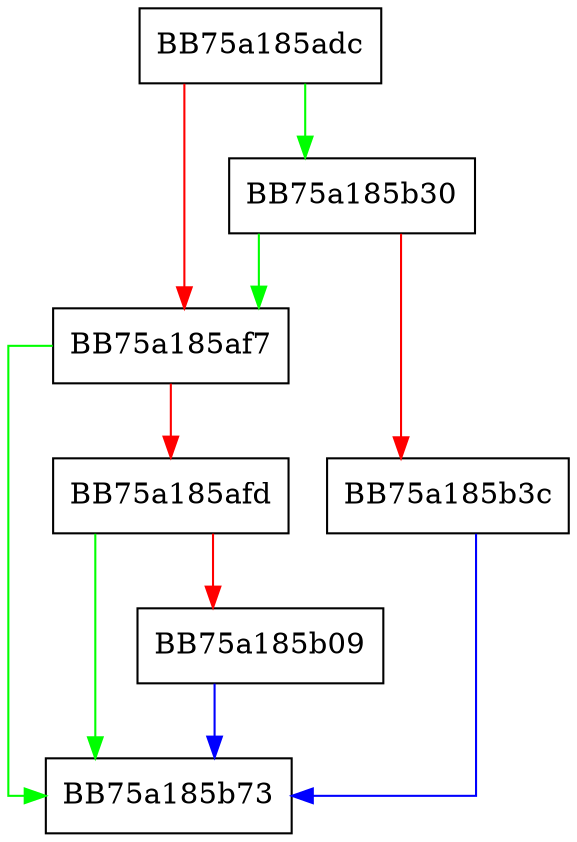 digraph _Get_buffer_view {
  node [shape="box"];
  graph [splines=ortho];
  BB75a185adc -> BB75a185b30 [color="green"];
  BB75a185adc -> BB75a185af7 [color="red"];
  BB75a185af7 -> BB75a185b73 [color="green"];
  BB75a185af7 -> BB75a185afd [color="red"];
  BB75a185afd -> BB75a185b73 [color="green"];
  BB75a185afd -> BB75a185b09 [color="red"];
  BB75a185b09 -> BB75a185b73 [color="blue"];
  BB75a185b30 -> BB75a185af7 [color="green"];
  BB75a185b30 -> BB75a185b3c [color="red"];
  BB75a185b3c -> BB75a185b73 [color="blue"];
}